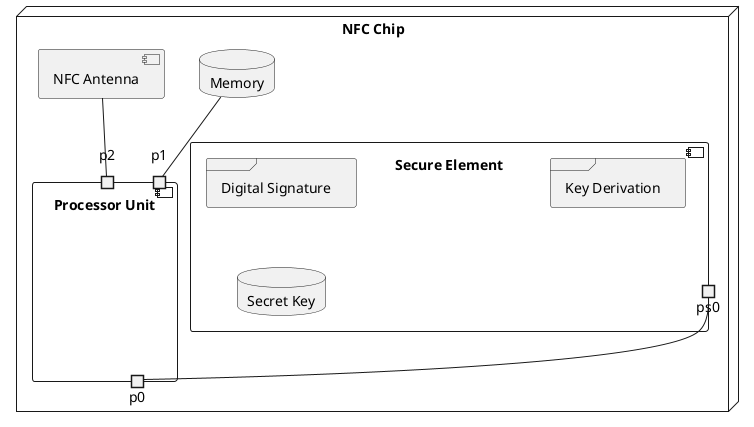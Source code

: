 @startuml nfc_chip_arch

node "NFC Chip" {
  component "Secure Element" as sec {
    portout "ps0" as ps0

    frame "Digital Signature" as sign
    frame "Key Derivation" as derive
    database "Secret Key" as key
  }

  component "Processor Unit" as cpu {
    portout "p0" as p0
    portin "p1" as p1
    portin "p2" as p2
  }

  database "Memory" as mem

  component "NFC Antenna" as antenna

  antenna -- p2
  mem -- p1
  ps0 -- p0


}

@enduml
